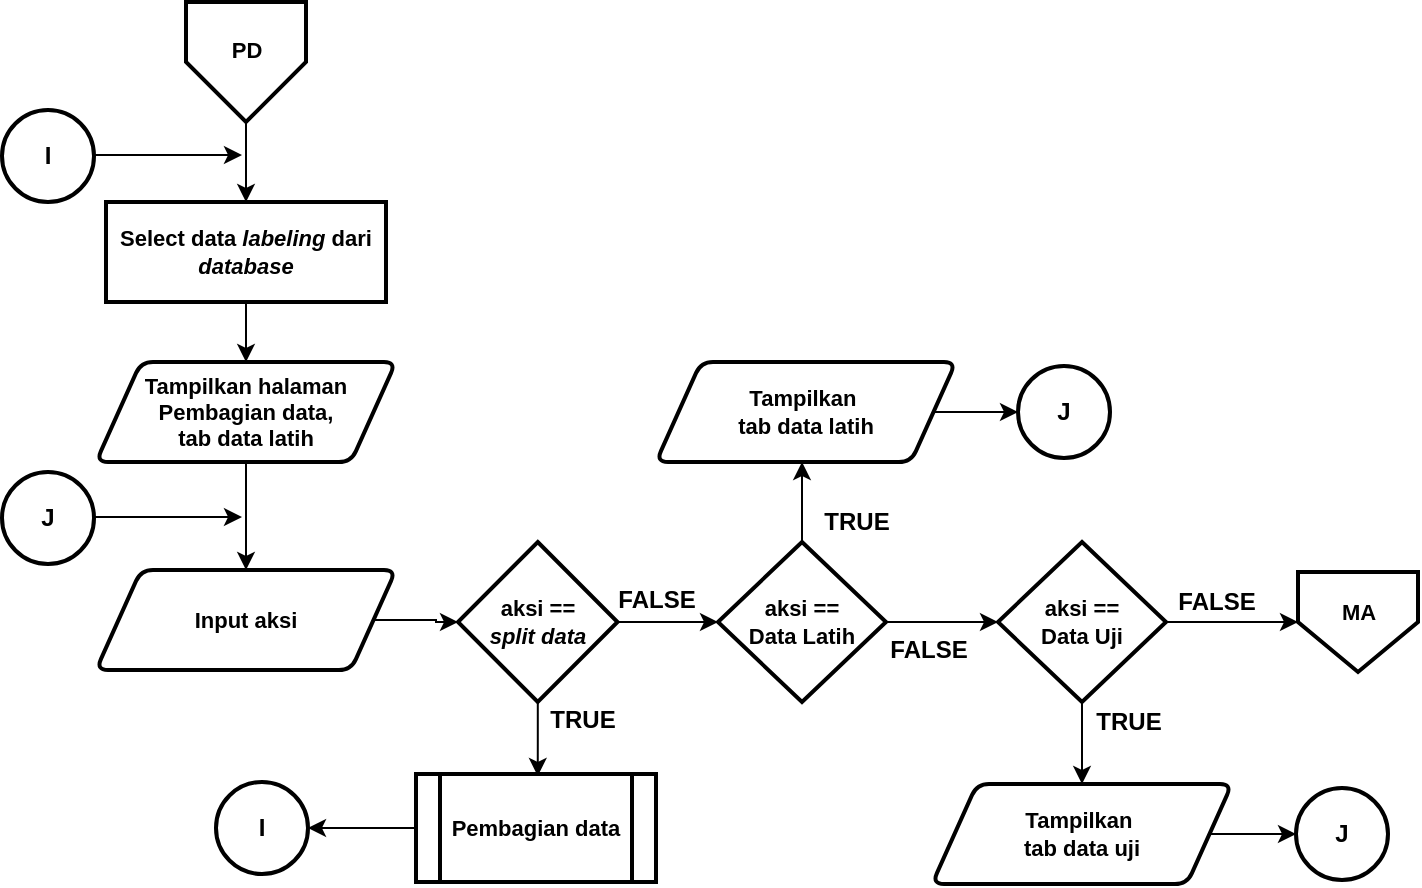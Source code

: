 <mxfile version="14.2.9" type="device"><diagram id="g6EtMXSKStmaT5q7sLYI" name="Page-1"><mxGraphModel dx="1019" dy="492" grid="1" gridSize="10" guides="1" tooltips="1" connect="1" arrows="1" fold="1" page="1" pageScale="1" pageWidth="827" pageHeight="1169" math="0" shadow="0"><root><mxCell id="0"/><mxCell id="1" parent="0"/><mxCell id="Sc7sBbsDhz4cpeTVGABg-1" style="edgeStyle=orthogonalEdgeStyle;rounded=0;orthogonalLoop=1;jettySize=auto;html=1;entryX=0.5;entryY=0;entryDx=0;entryDy=0;entryPerimeter=0;fontSize=12;" parent="1" edge="1"><mxGeometry relative="1" as="geometry"><mxPoint x="655" y="540" as="sourcePoint"/><Array as="points"><mxPoint x="655" y="580"/><mxPoint x="755" y="580"/><mxPoint x="755" y="240"/><mxPoint x="855" y="240"/></Array></mxGeometry></mxCell><mxCell id="Sc7sBbsDhz4cpeTVGABg-2" style="edgeStyle=orthogonalEdgeStyle;rounded=0;orthogonalLoop=1;jettySize=auto;html=1;entryX=0.5;entryY=0;entryDx=0;entryDy=0;entryPerimeter=0;fontSize=12;" parent="1" edge="1"><mxGeometry relative="1" as="geometry"><mxPoint x="635" y="510" as="sourcePoint"/><Array as="points"><mxPoint x="635" y="550"/><mxPoint x="735" y="550"/><mxPoint x="735" y="210"/><mxPoint x="835" y="210"/></Array></mxGeometry></mxCell><mxCell id="Sc7sBbsDhz4cpeTVGABg-229" style="edgeStyle=orthogonalEdgeStyle;rounded=0;orthogonalLoop=1;jettySize=auto;html=1;entryX=1;entryY=0.5;entryDx=0;entryDy=0;fontSize=11;" parent="1" edge="1"><mxGeometry relative="1" as="geometry"><mxPoint x="221.5" y="390" as="sourcePoint"/></mxGeometry></mxCell><mxCell id="D39lYsLkVszRWKeOOqNN-23" style="edgeStyle=orthogonalEdgeStyle;rounded=0;orthogonalLoop=1;jettySize=auto;html=1;entryX=0.5;entryY=0;entryDx=0;entryDy=0;entryPerimeter=0;fontSize=12;" parent="1" edge="1"><mxGeometry relative="1" as="geometry"><mxPoint x="863" y="730" as="sourcePoint"/><Array as="points"><mxPoint x="863" y="770"/><mxPoint x="963" y="770"/><mxPoint x="963" y="430"/><mxPoint x="1063" y="430"/></Array></mxGeometry></mxCell><mxCell id="D39lYsLkVszRWKeOOqNN-24" style="edgeStyle=orthogonalEdgeStyle;rounded=0;orthogonalLoop=1;jettySize=auto;html=1;entryX=0.5;entryY=0;entryDx=0;entryDy=0;entryPerimeter=0;fontSize=12;" parent="1" edge="1"><mxGeometry relative="1" as="geometry"><mxPoint x="843" y="700" as="sourcePoint"/><Array as="points"><mxPoint x="843" y="740"/><mxPoint x="943" y="740"/><mxPoint x="943" y="400"/><mxPoint x="1043" y="400"/></Array></mxGeometry></mxCell><mxCell id="D39lYsLkVszRWKeOOqNN-37" style="edgeStyle=orthogonalEdgeStyle;rounded=0;orthogonalLoop=1;jettySize=auto;html=1;entryX=1;entryY=0.5;entryDx=0;entryDy=0;fontSize=11;" parent="1" edge="1"><mxGeometry relative="1" as="geometry"><mxPoint x="429.5" y="580" as="sourcePoint"/></mxGeometry></mxCell><mxCell id="uolaPB80y15DObAByRFU-57" style="edgeStyle=orthogonalEdgeStyle;rounded=0;orthogonalLoop=1;jettySize=auto;html=1;entryX=0.5;entryY=0;entryDx=0;entryDy=0;entryPerimeter=0;fontSize=12;" parent="1" edge="1"><mxGeometry relative="1" as="geometry"><mxPoint x="673" y="560" as="sourcePoint"/><Array as="points"><mxPoint x="673" y="600"/><mxPoint x="773" y="600"/><mxPoint x="773" y="260"/><mxPoint x="873" y="260"/></Array></mxGeometry></mxCell><mxCell id="uolaPB80y15DObAByRFU-58" style="edgeStyle=orthogonalEdgeStyle;rounded=0;orthogonalLoop=1;jettySize=auto;html=1;entryX=0.5;entryY=0;entryDx=0;entryDy=0;entryPerimeter=0;fontSize=12;" parent="1" edge="1"><mxGeometry relative="1" as="geometry"><mxPoint x="653" y="530" as="sourcePoint"/><Array as="points"><mxPoint x="653" y="570"/><mxPoint x="753" y="570"/><mxPoint x="753" y="230"/><mxPoint x="853" y="230"/></Array></mxGeometry></mxCell><mxCell id="uolaPB80y15DObAByRFU-59" style="edgeStyle=orthogonalEdgeStyle;rounded=0;orthogonalLoop=1;jettySize=auto;html=1;entryX=0.5;entryY=0;entryDx=0;entryDy=0;fontSize=11;" parent="1" source="uolaPB80y15DObAByRFU-60" target="uolaPB80y15DObAByRFU-65" edge="1"><mxGeometry relative="1" as="geometry"/></mxCell><mxCell id="uolaPB80y15DObAByRFU-60" value="" style="verticalLabelPosition=bottom;verticalAlign=top;html=1;shape=offPageConnector;rounded=0;size=0.5;fontStyle=0;strokeWidth=2;" parent="1" vertex="1"><mxGeometry x="122" y="30" width="60" height="60" as="geometry"/></mxCell><mxCell id="uolaPB80y15DObAByRFU-61" value="PD" style="text;html=1;align=center;verticalAlign=middle;resizable=0;points=[];autosize=1;fontSize=11;fontStyle=1" parent="1" vertex="1"><mxGeometry x="137" y="44" width="30" height="20" as="geometry"/></mxCell><mxCell id="uolaPB80y15DObAByRFU-62" style="edgeStyle=orthogonalEdgeStyle;rounded=0;orthogonalLoop=1;jettySize=auto;html=1;entryX=0.5;entryY=0;entryDx=0;entryDy=0;fontSize=11;" parent="1" source="uolaPB80y15DObAByRFU-63" target="uolaPB80y15DObAByRFU-67" edge="1"><mxGeometry relative="1" as="geometry"/></mxCell><mxCell id="uolaPB80y15DObAByRFU-63" value="&lt;b&gt;Tampilkan halaman &lt;br&gt;Pembagian data, &lt;br&gt;tab data latih&lt;br&gt;&lt;/b&gt;" style="shape=parallelogram;html=1;strokeWidth=2;perimeter=parallelogramPerimeter;whiteSpace=wrap;rounded=1;arcSize=12;size=0.15;fontSize=11;" parent="1" vertex="1"><mxGeometry x="77" y="210" width="150" height="50" as="geometry"/></mxCell><mxCell id="uolaPB80y15DObAByRFU-64" style="edgeStyle=orthogonalEdgeStyle;rounded=0;orthogonalLoop=1;jettySize=auto;html=1;entryX=0.5;entryY=0;entryDx=0;entryDy=0;fontSize=11;" parent="1" source="uolaPB80y15DObAByRFU-65" target="uolaPB80y15DObAByRFU-63" edge="1"><mxGeometry relative="1" as="geometry"/></mxCell><mxCell id="uolaPB80y15DObAByRFU-65" value="Select data &lt;i&gt;labeling&amp;nbsp;&lt;/i&gt;dari &lt;i&gt;database&lt;/i&gt;" style="rounded=1;whiteSpace=wrap;html=1;absoluteArcSize=1;arcSize=0;strokeWidth=2;fontSize=11;fontStyle=1" parent="1" vertex="1"><mxGeometry x="82" y="130" width="140" height="50" as="geometry"/></mxCell><mxCell id="uolaPB80y15DObAByRFU-66" style="edgeStyle=orthogonalEdgeStyle;rounded=0;orthogonalLoop=1;jettySize=auto;html=1;entryX=0;entryY=0.5;entryDx=0;entryDy=0;fontSize=11;" parent="1" source="uolaPB80y15DObAByRFU-67" target="uolaPB80y15DObAByRFU-70" edge="1"><mxGeometry relative="1" as="geometry"/></mxCell><mxCell id="uolaPB80y15DObAByRFU-67" value="&lt;b&gt;Input aksi&lt;/b&gt;" style="shape=parallelogram;html=1;strokeWidth=2;perimeter=parallelogramPerimeter;whiteSpace=wrap;rounded=1;arcSize=12;size=0.15;fontSize=11;" parent="1" vertex="1"><mxGeometry x="77" y="314" width="150" height="50" as="geometry"/></mxCell><mxCell id="uolaPB80y15DObAByRFU-68" style="edgeStyle=orthogonalEdgeStyle;rounded=0;orthogonalLoop=1;jettySize=auto;html=1;entryX=0;entryY=0.5;entryDx=0;entryDy=0;fontSize=11;" parent="1" source="uolaPB80y15DObAByRFU-70" target="uolaPB80y15DObAByRFU-74" edge="1"><mxGeometry relative="1" as="geometry"/></mxCell><mxCell id="uolaPB80y15DObAByRFU-69" style="edgeStyle=orthogonalEdgeStyle;rounded=0;orthogonalLoop=1;jettySize=auto;html=1;entryX=0.5;entryY=0;entryDx=0;entryDy=0;fontSize=11;" parent="1" source="uolaPB80y15DObAByRFU-70" edge="1"><mxGeometry relative="1" as="geometry"><mxPoint x="297.875" y="417" as="targetPoint"/></mxGeometry></mxCell><mxCell id="uolaPB80y15DObAByRFU-70" value="&lt;b style=&quot;font-size: 11px&quot;&gt;&lt;font style=&quot;font-size: 11px&quot;&gt;aksi ==&lt;br&gt;&lt;i&gt;split data&lt;/i&gt;&lt;br&gt;&lt;/font&gt;&lt;/b&gt;" style="rhombus;whiteSpace=wrap;html=1;strokeWidth=2;fontSize=11;" parent="1" vertex="1"><mxGeometry x="258" y="300" width="79.75" height="80" as="geometry"/></mxCell><mxCell id="uolaPB80y15DObAByRFU-71" style="edgeStyle=orthogonalEdgeStyle;rounded=0;orthogonalLoop=1;jettySize=auto;html=1;entryX=1;entryY=0.5;entryDx=0;entryDy=0;fontSize=11;" parent="1" edge="1"><mxGeometry relative="1" as="geometry"><mxPoint x="239.5" y="410" as="sourcePoint"/></mxGeometry></mxCell><mxCell id="uolaPB80y15DObAByRFU-72" style="edgeStyle=orthogonalEdgeStyle;rounded=0;orthogonalLoop=1;jettySize=auto;html=1;entryX=0;entryY=0.5;entryDx=0;entryDy=0;fontSize=11;" parent="1" source="uolaPB80y15DObAByRFU-74" target="uolaPB80y15DObAByRFU-85" edge="1"><mxGeometry relative="1" as="geometry"/></mxCell><mxCell id="uolaPB80y15DObAByRFU-73" style="edgeStyle=orthogonalEdgeStyle;rounded=0;orthogonalLoop=1;jettySize=auto;html=1;fontSize=11;" parent="1" source="uolaPB80y15DObAByRFU-74" edge="1"><mxGeometry relative="1" as="geometry"><mxPoint x="430" y="260" as="targetPoint"/></mxGeometry></mxCell><mxCell id="uolaPB80y15DObAByRFU-74" value="&lt;b style=&quot;font-size: 11px&quot;&gt;&lt;font style=&quot;font-size: 11px&quot;&gt;aksi == &lt;br&gt;Data Latih&lt;br&gt;&lt;/font&gt;&lt;/b&gt;" style="rhombus;whiteSpace=wrap;html=1;strokeWidth=2;fontSize=11;" parent="1" vertex="1"><mxGeometry x="388" y="300" width="84" height="80" as="geometry"/></mxCell><mxCell id="uolaPB80y15DObAByRFU-75" value="&lt;b&gt;FALSE&lt;/b&gt;" style="text;html=1;align=center;verticalAlign=middle;resizable=0;points=[];autosize=1;" parent="1" vertex="1"><mxGeometry x="332.12" y="319" width="50" height="20" as="geometry"/></mxCell><mxCell id="uolaPB80y15DObAByRFU-76" value="&lt;b&gt;TRUE&lt;/b&gt;" style="text;html=1;align=center;verticalAlign=middle;resizable=0;points=[];autosize=1;" parent="1" vertex="1"><mxGeometry x="295.12" y="379" width="50" height="20" as="geometry"/></mxCell><mxCell id="uolaPB80y15DObAByRFU-77" style="edgeStyle=orthogonalEdgeStyle;rounded=0;orthogonalLoop=1;jettySize=auto;html=1;fontSize=11;" parent="1" source="uolaPB80y15DObAByRFU-78" edge="1"><mxGeometry relative="1" as="geometry"><mxPoint x="150" y="106.5" as="targetPoint"/></mxGeometry></mxCell><mxCell id="uolaPB80y15DObAByRFU-78" value="I" style="ellipse;whiteSpace=wrap;html=1;aspect=fixed;strokeWidth=2;fontStyle=1" parent="1" vertex="1"><mxGeometry x="30" y="84" width="46" height="46" as="geometry"/></mxCell><mxCell id="uolaPB80y15DObAByRFU-79" value="&lt;b&gt;TRUE&lt;/b&gt;" style="text;html=1;align=center;verticalAlign=middle;resizable=0;points=[];autosize=1;" parent="1" vertex="1"><mxGeometry x="432" y="280" width="50" height="20" as="geometry"/></mxCell><mxCell id="uolaPB80y15DObAByRFU-80" value="" style="verticalLabelPosition=bottom;verticalAlign=top;html=1;shape=offPageConnector;rounded=0;size=0.5;fontStyle=0;strokeWidth=2;" parent="1" vertex="1"><mxGeometry x="678.0" y="315" width="60" height="50" as="geometry"/></mxCell><mxCell id="uolaPB80y15DObAByRFU-81" value="MA" style="text;html=1;align=center;verticalAlign=middle;resizable=0;points=[];autosize=1;fontSize=11;fontStyle=1" parent="1" vertex="1"><mxGeometry x="693.0" y="325" width="30" height="20" as="geometry"/></mxCell><mxCell id="uolaPB80y15DObAByRFU-82" value="&lt;b&gt;FALSE&lt;/b&gt;" style="text;html=1;align=center;verticalAlign=middle;resizable=0;points=[];autosize=1;" parent="1" vertex="1"><mxGeometry x="468" y="344" width="50" height="20" as="geometry"/></mxCell><mxCell id="uolaPB80y15DObAByRFU-83" style="edgeStyle=orthogonalEdgeStyle;rounded=0;orthogonalLoop=1;jettySize=auto;html=1;entryX=0;entryY=0.5;entryDx=0;entryDy=0;fontSize=11;" parent="1" source="uolaPB80y15DObAByRFU-85" target="uolaPB80y15DObAByRFU-80" edge="1"><mxGeometry relative="1" as="geometry"/></mxCell><mxCell id="uolaPB80y15DObAByRFU-84" style="edgeStyle=orthogonalEdgeStyle;rounded=0;orthogonalLoop=1;jettySize=auto;html=1;entryX=0.5;entryY=0;entryDx=0;entryDy=0;fontSize=11;" parent="1" source="uolaPB80y15DObAByRFU-85" target="uolaPB80y15DObAByRFU-91" edge="1"><mxGeometry relative="1" as="geometry"/></mxCell><mxCell id="uolaPB80y15DObAByRFU-85" value="&lt;b style=&quot;font-size: 11px&quot;&gt;&lt;font style=&quot;font-size: 11px&quot;&gt;aksi == &lt;br&gt;Data Uji&lt;br&gt;&lt;/font&gt;&lt;/b&gt;" style="rhombus;whiteSpace=wrap;html=1;strokeWidth=2;fontSize=11;" parent="1" vertex="1"><mxGeometry x="528" y="300" width="84" height="80" as="geometry"/></mxCell><mxCell id="uolaPB80y15DObAByRFU-86" value="&lt;b&gt;TRUE&lt;/b&gt;" style="text;html=1;align=center;verticalAlign=middle;resizable=0;points=[];autosize=1;" parent="1" vertex="1"><mxGeometry x="568" y="380" width="50" height="20" as="geometry"/></mxCell><mxCell id="uolaPB80y15DObAByRFU-87" value="&lt;b&gt;FALSE&lt;/b&gt;" style="text;html=1;align=center;verticalAlign=middle;resizable=0;points=[];autosize=1;" parent="1" vertex="1"><mxGeometry x="612" y="320" width="50" height="20" as="geometry"/></mxCell><mxCell id="uolaPB80y15DObAByRFU-88" style="edgeStyle=orthogonalEdgeStyle;rounded=0;orthogonalLoop=1;jettySize=auto;html=1;entryX=0;entryY=0.5;entryDx=0;entryDy=0;fontSize=11;" parent="1" source="uolaPB80y15DObAByRFU-89" target="uolaPB80y15DObAByRFU-95" edge="1"><mxGeometry relative="1" as="geometry"/></mxCell><mxCell id="uolaPB80y15DObAByRFU-89" value="&lt;b&gt;Tampilkan&amp;nbsp;&lt;br&gt;tab data latih&lt;br&gt;&lt;/b&gt;" style="shape=parallelogram;html=1;strokeWidth=2;perimeter=parallelogramPerimeter;whiteSpace=wrap;rounded=1;arcSize=12;size=0.15;fontSize=11;" parent="1" vertex="1"><mxGeometry x="357" y="210" width="150" height="50" as="geometry"/></mxCell><mxCell id="uolaPB80y15DObAByRFU-90" style="edgeStyle=orthogonalEdgeStyle;rounded=0;orthogonalLoop=1;jettySize=auto;html=1;entryX=0;entryY=0.5;entryDx=0;entryDy=0;fontSize=11;" parent="1" source="uolaPB80y15DObAByRFU-91" target="uolaPB80y15DObAByRFU-94" edge="1"><mxGeometry relative="1" as="geometry"/></mxCell><mxCell id="uolaPB80y15DObAByRFU-91" value="&lt;b&gt;Tampilkan&amp;nbsp;&lt;br&gt;tab data uji&lt;br&gt;&lt;/b&gt;" style="shape=parallelogram;html=1;strokeWidth=2;perimeter=parallelogramPerimeter;whiteSpace=wrap;rounded=1;arcSize=12;size=0.15;fontSize=11;" parent="1" vertex="1"><mxGeometry x="495" y="421" width="150" height="50" as="geometry"/></mxCell><mxCell id="uolaPB80y15DObAByRFU-92" style="edgeStyle=orthogonalEdgeStyle;rounded=0;orthogonalLoop=1;jettySize=auto;html=1;fontSize=11;" parent="1" source="uolaPB80y15DObAByRFU-93" edge="1"><mxGeometry relative="1" as="geometry"><mxPoint x="150" y="287.5" as="targetPoint"/></mxGeometry></mxCell><mxCell id="uolaPB80y15DObAByRFU-93" value="J" style="ellipse;whiteSpace=wrap;html=1;aspect=fixed;strokeWidth=2;fontStyle=1" parent="1" vertex="1"><mxGeometry x="30" y="265" width="46" height="46" as="geometry"/></mxCell><mxCell id="uolaPB80y15DObAByRFU-94" value="J" style="ellipse;whiteSpace=wrap;html=1;aspect=fixed;strokeWidth=2;fontStyle=1" parent="1" vertex="1"><mxGeometry x="677" y="423" width="46" height="46" as="geometry"/></mxCell><mxCell id="uolaPB80y15DObAByRFU-95" value="J" style="ellipse;whiteSpace=wrap;html=1;aspect=fixed;strokeWidth=2;fontStyle=1" parent="1" vertex="1"><mxGeometry x="538" y="212" width="46" height="46" as="geometry"/></mxCell><mxCell id="uolaPB80y15DObAByRFU-96" style="edgeStyle=orthogonalEdgeStyle;rounded=0;orthogonalLoop=1;jettySize=auto;html=1;entryX=1;entryY=0.5;entryDx=0;entryDy=0;fontSize=11;" parent="1" source="uolaPB80y15DObAByRFU-97" target="uolaPB80y15DObAByRFU-98" edge="1"><mxGeometry relative="1" as="geometry"/></mxCell><mxCell id="uolaPB80y15DObAByRFU-97" value="Pembagian data" style="shape=process;whiteSpace=wrap;html=1;backgroundOutline=1;strokeWidth=2;fontSize=11;fontStyle=1" parent="1" vertex="1"><mxGeometry x="237" y="416" width="120" height="54" as="geometry"/></mxCell><mxCell id="uolaPB80y15DObAByRFU-98" value="I" style="ellipse;whiteSpace=wrap;html=1;aspect=fixed;strokeWidth=2;fontStyle=1" parent="1" vertex="1"><mxGeometry x="137" y="420" width="46" height="46" as="geometry"/></mxCell></root></mxGraphModel></diagram></mxfile>